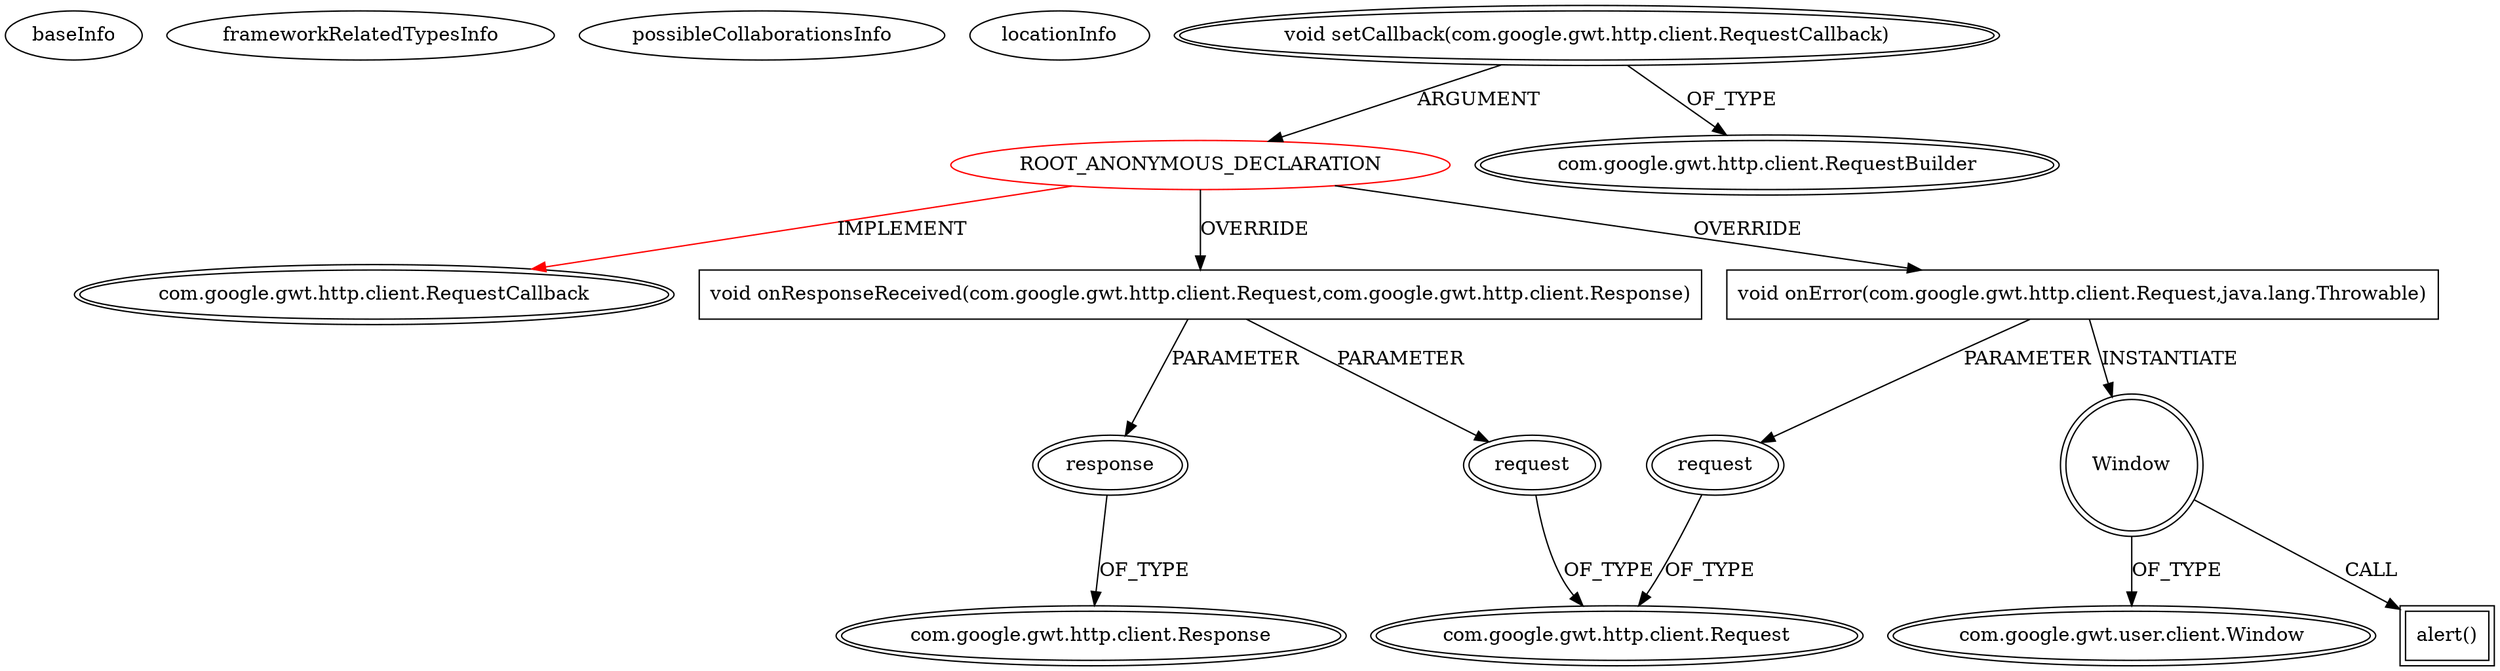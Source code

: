 digraph {
baseInfo[graphId=19,category="extension_graph",isAnonymous=true,possibleRelation=false]
frameworkRelatedTypesInfo[0="com.google.gwt.http.client.RequestCallback"]
possibleCollaborationsInfo[]
locationInfo[projectName="12010994-GLI-TP1",filePath="/12010994-GLI-TP1/GLI-TP1-master/src/main/java/fr/istic/m2gl/gli/client/TableWidget.java",contextSignature="void onClick(com.google.gwt.event.dom.client.ClickEvent)",graphId="19"]
0[label="ROOT_ANONYMOUS_DECLARATION",vertexType="ROOT_ANONYMOUS_DECLARATION",isFrameworkType=false,color=red]
1[label="com.google.gwt.http.client.RequestCallback",vertexType="FRAMEWORK_INTERFACE_TYPE",isFrameworkType=true,peripheries=2]
2[label="void setCallback(com.google.gwt.http.client.RequestCallback)",vertexType="OUTSIDE_CALL",isFrameworkType=true,peripheries=2]
3[label="com.google.gwt.http.client.RequestBuilder",vertexType="FRAMEWORK_CLASS_TYPE",isFrameworkType=true,peripheries=2]
4[label="void onResponseReceived(com.google.gwt.http.client.Request,com.google.gwt.http.client.Response)",vertexType="OVERRIDING_METHOD_DECLARATION",isFrameworkType=false,shape=box]
5[label="request",vertexType="PARAMETER_DECLARATION",isFrameworkType=true,peripheries=2]
6[label="com.google.gwt.http.client.Request",vertexType="FRAMEWORK_CLASS_TYPE",isFrameworkType=true,peripheries=2]
7[label="response",vertexType="PARAMETER_DECLARATION",isFrameworkType=true,peripheries=2]
8[label="com.google.gwt.http.client.Response",vertexType="FRAMEWORK_CLASS_TYPE",isFrameworkType=true,peripheries=2]
9[label="void onError(com.google.gwt.http.client.Request,java.lang.Throwable)",vertexType="OVERRIDING_METHOD_DECLARATION",isFrameworkType=false,shape=box]
10[label="request",vertexType="PARAMETER_DECLARATION",isFrameworkType=true,peripheries=2]
12[label="Window",vertexType="VARIABLE_EXPRESION",isFrameworkType=true,peripheries=2,shape=circle]
14[label="com.google.gwt.user.client.Window",vertexType="FRAMEWORK_CLASS_TYPE",isFrameworkType=true,peripheries=2]
13[label="alert()",vertexType="INSIDE_CALL",isFrameworkType=true,peripheries=2,shape=box]
0->1[label="IMPLEMENT",color=red]
2->0[label="ARGUMENT"]
2->3[label="OF_TYPE"]
0->4[label="OVERRIDE"]
5->6[label="OF_TYPE"]
4->5[label="PARAMETER"]
7->8[label="OF_TYPE"]
4->7[label="PARAMETER"]
0->9[label="OVERRIDE"]
10->6[label="OF_TYPE"]
9->10[label="PARAMETER"]
9->12[label="INSTANTIATE"]
12->14[label="OF_TYPE"]
12->13[label="CALL"]
}
